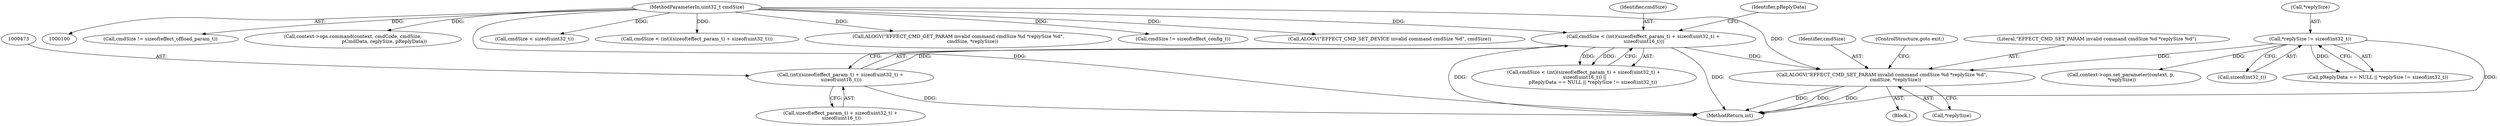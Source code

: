 digraph "0_Android_073a80800f341325932c66818ce4302b312909a4@pointer" {
"1000496" [label="(Call,ALOGV(\"EFFECT_CMD_SET_PARAM invalid command cmdSize %d *replySize %d\",\n                  cmdSize, *replySize))"];
"1000470" [label="(Call,cmdSize < (int)(sizeof(effect_param_t) + sizeof(uint32_t) +\n sizeof(uint16_t)))"];
"1000103" [label="(MethodParameterIn,uint32_t cmdSize)"];
"1000472" [label="(Call,(int)(sizeof(effect_param_t) + sizeof(uint32_t) +\n sizeof(uint16_t)))"];
"1000486" [label="(Call,*replySize != sizeof(int32_t))"];
"1000484" [label="(Identifier,pReplyData)"];
"1000578" [label="(Call,cmdSize != sizeof(effect_offload_param_t))"];
"1000103" [label="(MethodParameterIn,uint32_t cmdSize)"];
"1000688" [label="(Call,context->ops.command(context, cmdCode, cmdSize,\n                                          pCmdData, replySize, pReplyData))"];
"1000472" [label="(Call,(int)(sizeof(effect_param_t) + sizeof(uint32_t) +\n sizeof(uint16_t)))"];
"1000712" [label="(MethodReturn,int)"];
"1000497" [label="(Literal,\"EFFECT_CMD_SET_PARAM invalid command cmdSize %d *replySize %d\")"];
"1000491" [label="(Block,)"];
"1000541" [label="(Call,cmdSize < sizeof(uint32_t))"];
"1000525" [label="(Call,context->ops.set_parameter(context, p,\n *replySize))"];
"1000469" [label="(Call,cmdSize < (int)(sizeof(effect_param_t) + sizeof(uint32_t) +\n sizeof(uint16_t)) ||\n            pReplyData == NULL || *replySize != sizeof(int32_t))"];
"1000471" [label="(Identifier,cmdSize)"];
"1000496" [label="(Call,ALOGV(\"EFFECT_CMD_SET_PARAM invalid command cmdSize %d *replySize %d\",\n                  cmdSize, *replySize))"];
"1000382" [label="(Call,cmdSize < (int)(sizeof(effect_param_t) + sizeof(uint32_t)))"];
"1000498" [label="(Identifier,cmdSize)"];
"1000413" [label="(Call,ALOGV(\"EFFECT_CMD_GET_PARAM invalid command cmdSize %d *replySize %d\",\n                   cmdSize, *replySize))"];
"1000486" [label="(Call,*replySize != sizeof(int32_t))"];
"1000470" [label="(Call,cmdSize < (int)(sizeof(effect_param_t) + sizeof(uint32_t) +\n sizeof(uint16_t)))"];
"1000489" [label="(Call,sizeof(int32_t))"];
"1000196" [label="(Call,cmdSize != sizeof(effect_config_t))"];
"1000482" [label="(Call,pReplyData == NULL || *replySize != sizeof(int32_t))"];
"1000474" [label="(Call,sizeof(effect_param_t) + sizeof(uint32_t) +\n sizeof(uint16_t))"];
"1000487" [label="(Call,*replySize)"];
"1000501" [label="(ControlStructure,goto exit;)"];
"1000499" [label="(Call,*replySize)"];
"1000550" [label="(Call,ALOGV(\"EFFECT_CMD_SET_DEVICE invalid command cmdSize %d\", cmdSize))"];
"1000496" -> "1000491"  [label="AST: "];
"1000496" -> "1000499"  [label="CFG: "];
"1000497" -> "1000496"  [label="AST: "];
"1000498" -> "1000496"  [label="AST: "];
"1000499" -> "1000496"  [label="AST: "];
"1000501" -> "1000496"  [label="CFG: "];
"1000496" -> "1000712"  [label="DDG: "];
"1000496" -> "1000712"  [label="DDG: "];
"1000496" -> "1000712"  [label="DDG: "];
"1000470" -> "1000496"  [label="DDG: "];
"1000103" -> "1000496"  [label="DDG: "];
"1000486" -> "1000496"  [label="DDG: "];
"1000470" -> "1000469"  [label="AST: "];
"1000470" -> "1000472"  [label="CFG: "];
"1000471" -> "1000470"  [label="AST: "];
"1000472" -> "1000470"  [label="AST: "];
"1000484" -> "1000470"  [label="CFG: "];
"1000469" -> "1000470"  [label="CFG: "];
"1000470" -> "1000712"  [label="DDG: "];
"1000470" -> "1000712"  [label="DDG: "];
"1000470" -> "1000469"  [label="DDG: "];
"1000470" -> "1000469"  [label="DDG: "];
"1000103" -> "1000470"  [label="DDG: "];
"1000472" -> "1000470"  [label="DDG: "];
"1000103" -> "1000100"  [label="AST: "];
"1000103" -> "1000712"  [label="DDG: "];
"1000103" -> "1000196"  [label="DDG: "];
"1000103" -> "1000382"  [label="DDG: "];
"1000103" -> "1000413"  [label="DDG: "];
"1000103" -> "1000541"  [label="DDG: "];
"1000103" -> "1000550"  [label="DDG: "];
"1000103" -> "1000578"  [label="DDG: "];
"1000103" -> "1000688"  [label="DDG: "];
"1000472" -> "1000474"  [label="CFG: "];
"1000473" -> "1000472"  [label="AST: "];
"1000474" -> "1000472"  [label="AST: "];
"1000472" -> "1000712"  [label="DDG: "];
"1000486" -> "1000482"  [label="AST: "];
"1000486" -> "1000489"  [label="CFG: "];
"1000487" -> "1000486"  [label="AST: "];
"1000489" -> "1000486"  [label="AST: "];
"1000482" -> "1000486"  [label="CFG: "];
"1000486" -> "1000712"  [label="DDG: "];
"1000486" -> "1000482"  [label="DDG: "];
"1000486" -> "1000525"  [label="DDG: "];
}
